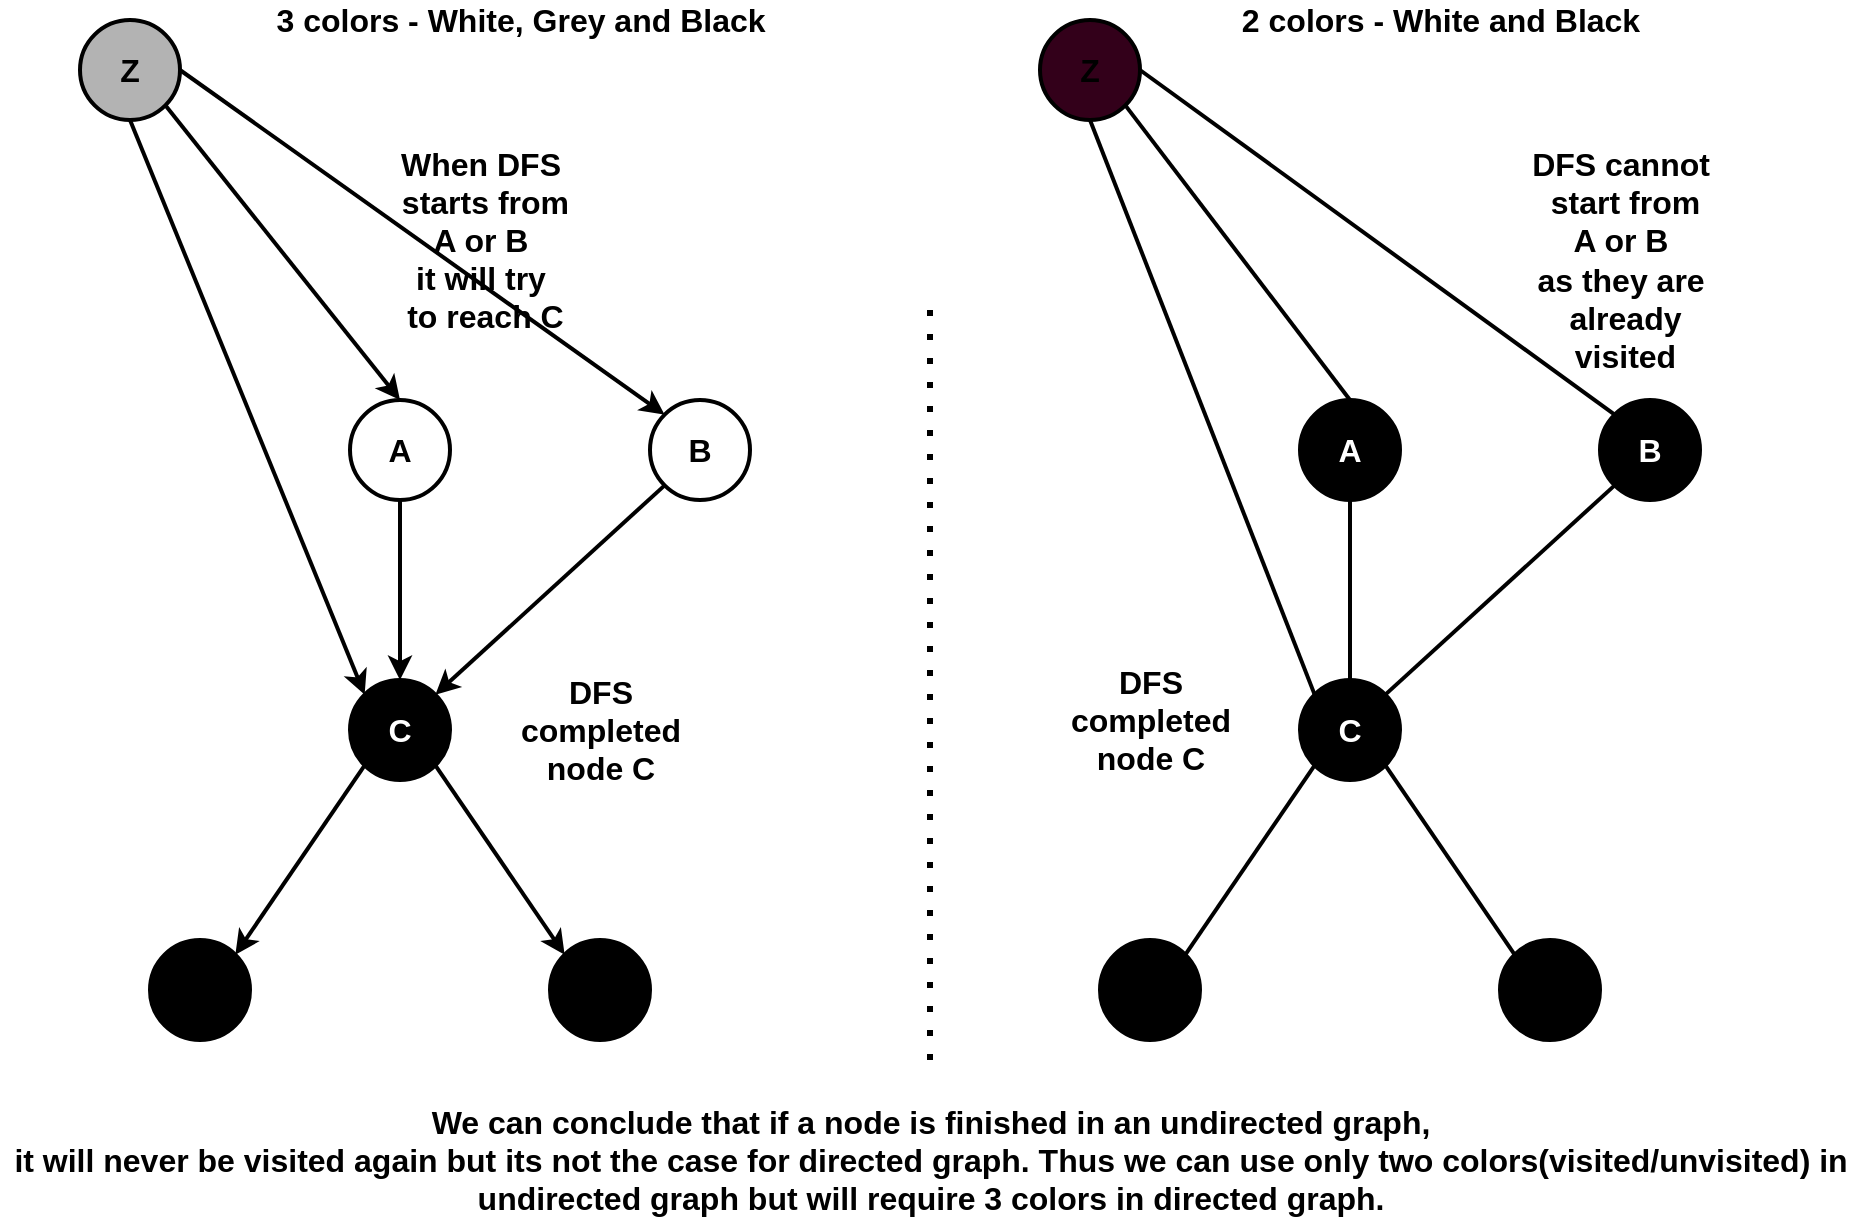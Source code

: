 <mxfile version="14.6.13" type="device"><diagram id="aVCp5ooOfKDUrGmrvbIB" name="Page-1"><mxGraphModel dx="1102" dy="1000" grid="1" gridSize="10" guides="1" tooltips="1" connect="1" arrows="1" fold="1" page="1" pageScale="1" pageWidth="1169" pageHeight="827" math="0" shadow="0"><root><mxCell id="0"/><mxCell id="1" parent="0"/><mxCell id="Tgt1_6ztfNjUDIZTHUl0-1" value="&lt;b&gt;&lt;font style=&quot;font-size: 16px&quot; color=&quot;#ffffff&quot;&gt;C&lt;/font&gt;&lt;/b&gt;" style="ellipse;whiteSpace=wrap;html=1;aspect=fixed;strokeWidth=2;fillColor=#000000;" parent="1" vertex="1"><mxGeometry x="315" y="400" width="50" height="50" as="geometry"/></mxCell><mxCell id="Tgt1_6ztfNjUDIZTHUl0-2" value="" style="ellipse;whiteSpace=wrap;html=1;aspect=fixed;strokeWidth=2;fillColor=#000000;" parent="1" vertex="1"><mxGeometry x="215" y="530" width="50" height="50" as="geometry"/></mxCell><mxCell id="Tgt1_6ztfNjUDIZTHUl0-3" value="" style="ellipse;whiteSpace=wrap;html=1;aspect=fixed;strokeWidth=2;fillColor=#000000;" parent="1" vertex="1"><mxGeometry x="415" y="530" width="50" height="50" as="geometry"/></mxCell><mxCell id="Tgt1_6ztfNjUDIZTHUl0-4" value="&lt;font style=&quot;font-size: 16px&quot;&gt;&lt;b&gt;A&lt;/b&gt;&lt;/font&gt;" style="ellipse;whiteSpace=wrap;html=1;aspect=fixed;strokeWidth=2;" parent="1" vertex="1"><mxGeometry x="315" y="260" width="50" height="50" as="geometry"/></mxCell><mxCell id="Tgt1_6ztfNjUDIZTHUl0-5" value="&lt;b&gt;&lt;font style=&quot;font-size: 16px&quot;&gt;B&lt;/font&gt;&lt;/b&gt;" style="ellipse;whiteSpace=wrap;html=1;aspect=fixed;strokeWidth=2;" parent="1" vertex="1"><mxGeometry x="465" y="260" width="50" height="50" as="geometry"/></mxCell><mxCell id="Tgt1_6ztfNjUDIZTHUl0-6" value="" style="endArrow=classic;html=1;exitX=0;exitY=1;exitDx=0;exitDy=0;entryX=1;entryY=0;entryDx=0;entryDy=0;strokeWidth=2;" parent="1" source="Tgt1_6ztfNjUDIZTHUl0-1" target="Tgt1_6ztfNjUDIZTHUl0-2" edge="1"><mxGeometry width="50" height="50" relative="1" as="geometry"><mxPoint x="545" y="700" as="sourcePoint"/><mxPoint x="595" y="650" as="targetPoint"/></mxGeometry></mxCell><mxCell id="Tgt1_6ztfNjUDIZTHUl0-7" value="" style="endArrow=classic;html=1;exitX=1;exitY=1;exitDx=0;exitDy=0;entryX=0;entryY=0;entryDx=0;entryDy=0;strokeWidth=2;" parent="1" source="Tgt1_6ztfNjUDIZTHUl0-1" target="Tgt1_6ztfNjUDIZTHUl0-3" edge="1"><mxGeometry width="50" height="50" relative="1" as="geometry"><mxPoint x="332.322" y="452.678" as="sourcePoint"/><mxPoint x="257.678" y="547.322" as="targetPoint"/></mxGeometry></mxCell><mxCell id="Tgt1_6ztfNjUDIZTHUl0-8" value="" style="endArrow=classic;html=1;exitX=0.5;exitY=1;exitDx=0;exitDy=0;entryX=0.5;entryY=0;entryDx=0;entryDy=0;strokeWidth=2;" parent="1" source="Tgt1_6ztfNjUDIZTHUl0-4" target="Tgt1_6ztfNjUDIZTHUl0-1" edge="1"><mxGeometry width="50" height="50" relative="1" as="geometry"><mxPoint x="367.678" y="452.678" as="sourcePoint"/><mxPoint x="432.322" y="547.322" as="targetPoint"/></mxGeometry></mxCell><mxCell id="Tgt1_6ztfNjUDIZTHUl0-9" value="" style="endArrow=classic;html=1;exitX=0;exitY=1;exitDx=0;exitDy=0;entryX=1;entryY=0;entryDx=0;entryDy=0;strokeWidth=2;" parent="1" source="Tgt1_6ztfNjUDIZTHUl0-5" target="Tgt1_6ztfNjUDIZTHUl0-1" edge="1"><mxGeometry width="50" height="50" relative="1" as="geometry"><mxPoint x="350" y="320" as="sourcePoint"/><mxPoint x="350" y="410" as="targetPoint"/></mxGeometry></mxCell><mxCell id="Tgt1_6ztfNjUDIZTHUl0-10" value="&lt;font style=&quot;font-size: 16px&quot;&gt;&lt;b&gt;DFS &lt;br&gt;completed &lt;br&gt;node C&lt;br&gt;&lt;/b&gt;&lt;/font&gt;" style="text;html=1;align=center;verticalAlign=middle;resizable=0;points=[];autosize=1;strokeColor=none;" parent="1" vertex="1"><mxGeometry x="390" y="400" width="100" height="50" as="geometry"/></mxCell><mxCell id="Tgt1_6ztfNjUDIZTHUl0-11" value="&lt;span style=&quot;font-size: 16px&quot;&gt;&lt;b&gt;When DFS&lt;br&gt;&amp;nbsp;starts from &lt;br&gt;A or B &lt;br&gt;it will try&lt;br&gt;&amp;nbsp;to reach C&lt;/b&gt;&lt;/span&gt;" style="text;html=1;align=center;verticalAlign=middle;resizable=0;points=[];autosize=1;strokeColor=none;" parent="1" vertex="1"><mxGeometry x="330" y="140" width="100" height="80" as="geometry"/></mxCell><mxCell id="Tgt1_6ztfNjUDIZTHUl0-12" value="" style="endArrow=none;dashed=1;html=1;dashPattern=1 3;strokeWidth=3;" parent="1" edge="1"><mxGeometry width="50" height="50" relative="1" as="geometry"><mxPoint x="605" y="590" as="sourcePoint"/><mxPoint x="605" y="210" as="targetPoint"/></mxGeometry></mxCell><mxCell id="Tgt1_6ztfNjUDIZTHUl0-13" value="&lt;b&gt;&lt;font style=&quot;font-size: 16px&quot; color=&quot;#ffffff&quot;&gt;C&lt;/font&gt;&lt;/b&gt;" style="ellipse;whiteSpace=wrap;html=1;aspect=fixed;strokeWidth=2;fillColor=#000000;" parent="1" vertex="1"><mxGeometry x="790" y="400" width="50" height="50" as="geometry"/></mxCell><mxCell id="Tgt1_6ztfNjUDIZTHUl0-14" value="" style="ellipse;whiteSpace=wrap;html=1;aspect=fixed;strokeWidth=2;fillColor=#000000;" parent="1" vertex="1"><mxGeometry x="690" y="530" width="50" height="50" as="geometry"/></mxCell><mxCell id="Tgt1_6ztfNjUDIZTHUl0-15" value="" style="ellipse;whiteSpace=wrap;html=1;aspect=fixed;strokeWidth=2;fillColor=#000000;" parent="1" vertex="1"><mxGeometry x="890" y="530" width="50" height="50" as="geometry"/></mxCell><mxCell id="Tgt1_6ztfNjUDIZTHUl0-16" value="&lt;font style=&quot;font-size: 16px&quot; color=&quot;#ffffff&quot;&gt;&lt;b&gt;A&lt;/b&gt;&lt;/font&gt;" style="ellipse;whiteSpace=wrap;html=1;aspect=fixed;strokeWidth=2;fillColor=#000000;" parent="1" vertex="1"><mxGeometry x="790" y="260" width="50" height="50" as="geometry"/></mxCell><mxCell id="Tgt1_6ztfNjUDIZTHUl0-17" value="&lt;b&gt;&lt;font style=&quot;font-size: 16px&quot; color=&quot;#ffffff&quot;&gt;B&lt;/font&gt;&lt;/b&gt;" style="ellipse;whiteSpace=wrap;html=1;aspect=fixed;strokeWidth=2;fillColor=#000000;" parent="1" vertex="1"><mxGeometry x="940" y="260" width="50" height="50" as="geometry"/></mxCell><mxCell id="Tgt1_6ztfNjUDIZTHUl0-18" value="" style="endArrow=none;html=1;exitX=0;exitY=1;exitDx=0;exitDy=0;entryX=1;entryY=0;entryDx=0;entryDy=0;strokeWidth=2;endFill=0;" parent="1" source="Tgt1_6ztfNjUDIZTHUl0-13" target="Tgt1_6ztfNjUDIZTHUl0-14" edge="1"><mxGeometry width="50" height="50" relative="1" as="geometry"><mxPoint x="1020" y="700" as="sourcePoint"/><mxPoint x="1070" y="650" as="targetPoint"/></mxGeometry></mxCell><mxCell id="Tgt1_6ztfNjUDIZTHUl0-19" value="" style="endArrow=none;html=1;exitX=1;exitY=1;exitDx=0;exitDy=0;entryX=0;entryY=0;entryDx=0;entryDy=0;strokeWidth=2;endFill=0;" parent="1" source="Tgt1_6ztfNjUDIZTHUl0-13" target="Tgt1_6ztfNjUDIZTHUl0-15" edge="1"><mxGeometry width="50" height="50" relative="1" as="geometry"><mxPoint x="807.322" y="452.678" as="sourcePoint"/><mxPoint x="732.678" y="547.322" as="targetPoint"/></mxGeometry></mxCell><mxCell id="Tgt1_6ztfNjUDIZTHUl0-20" value="" style="endArrow=none;html=1;exitX=0.5;exitY=1;exitDx=0;exitDy=0;entryX=0.5;entryY=0;entryDx=0;entryDy=0;strokeWidth=2;endFill=0;" parent="1" source="Tgt1_6ztfNjUDIZTHUl0-16" target="Tgt1_6ztfNjUDIZTHUl0-13" edge="1"><mxGeometry width="50" height="50" relative="1" as="geometry"><mxPoint x="842.678" y="452.678" as="sourcePoint"/><mxPoint x="907.322" y="547.322" as="targetPoint"/></mxGeometry></mxCell><mxCell id="Tgt1_6ztfNjUDIZTHUl0-21" value="" style="endArrow=none;html=1;exitX=0;exitY=1;exitDx=0;exitDy=0;entryX=1;entryY=0;entryDx=0;entryDy=0;strokeWidth=2;endFill=0;" parent="1" source="Tgt1_6ztfNjUDIZTHUl0-17" target="Tgt1_6ztfNjUDIZTHUl0-13" edge="1"><mxGeometry width="50" height="50" relative="1" as="geometry"><mxPoint x="825" y="320" as="sourcePoint"/><mxPoint x="825" y="410" as="targetPoint"/></mxGeometry></mxCell><mxCell id="Tgt1_6ztfNjUDIZTHUl0-22" value="&lt;font style=&quot;font-size: 16px&quot;&gt;&lt;b&gt;DFS &lt;br&gt;completed &lt;br&gt;node C&lt;br&gt;&lt;/b&gt;&lt;/font&gt;" style="text;html=1;align=center;verticalAlign=middle;resizable=0;points=[];autosize=1;strokeColor=none;" parent="1" vertex="1"><mxGeometry x="665" y="395" width="100" height="50" as="geometry"/></mxCell><mxCell id="Tgt1_6ztfNjUDIZTHUl0-23" value="&lt;span style=&quot;font-size: 16px&quot;&gt;&lt;b&gt;DFS cannot&lt;br&gt;&amp;nbsp;start from &lt;br&gt;A or B &lt;br&gt;as they are&lt;br&gt;&amp;nbsp;already&lt;br&gt;&amp;nbsp;visited&lt;br&gt;&lt;/b&gt;&lt;/span&gt;" style="text;html=1;align=center;verticalAlign=middle;resizable=0;points=[];autosize=1;strokeColor=none;" parent="1" vertex="1"><mxGeometry x="900" y="140" width="100" height="100" as="geometry"/></mxCell><mxCell id="Tgt1_6ztfNjUDIZTHUl0-24" value="&lt;font style=&quot;font-size: 16px&quot;&gt;&lt;b&gt;We can conclude that if a node is finished in an undirected graph, &lt;br&gt;it will never be visited again but its not the case for directed graph. Thus we can use only two colors(visited/unvisited) in &lt;br&gt;undirected graph&amp;nbsp;but will require 3 colors in directed graph.&lt;/b&gt;&lt;/font&gt;" style="text;html=1;align=center;verticalAlign=middle;resizable=0;points=[];autosize=1;strokeColor=none;" parent="1" vertex="1"><mxGeometry x="140" y="615" width="930" height="50" as="geometry"/></mxCell><mxCell id="Tgt1_6ztfNjUDIZTHUl0-25" value="&lt;b&gt;&lt;font style=&quot;font-size: 16px&quot;&gt;Z&lt;/font&gt;&lt;/b&gt;" style="ellipse;whiteSpace=wrap;html=1;aspect=fixed;strokeWidth=2;fillColor=#B3B3B3;" parent="1" vertex="1"><mxGeometry x="180" y="70" width="50" height="50" as="geometry"/></mxCell><mxCell id="Tgt1_6ztfNjUDIZTHUl0-26" value="" style="endArrow=classic;html=1;exitX=0.5;exitY=1;exitDx=0;exitDy=0;entryX=0;entryY=0;entryDx=0;entryDy=0;strokeWidth=2;" parent="1" source="Tgt1_6ztfNjUDIZTHUl0-25" target="Tgt1_6ztfNjUDIZTHUl0-1" edge="1"><mxGeometry width="50" height="50" relative="1" as="geometry"><mxPoint x="350" y="320" as="sourcePoint"/><mxPoint x="350" y="410" as="targetPoint"/></mxGeometry></mxCell><mxCell id="Tgt1_6ztfNjUDIZTHUl0-27" value="" style="endArrow=classic;html=1;exitX=1;exitY=1;exitDx=0;exitDy=0;entryX=0.5;entryY=0;entryDx=0;entryDy=0;strokeWidth=2;" parent="1" source="Tgt1_6ztfNjUDIZTHUl0-25" target="Tgt1_6ztfNjUDIZTHUl0-4" edge="1"><mxGeometry width="50" height="50" relative="1" as="geometry"><mxPoint x="350" y="320" as="sourcePoint"/><mxPoint x="350" y="410" as="targetPoint"/></mxGeometry></mxCell><mxCell id="Tgt1_6ztfNjUDIZTHUl0-28" value="" style="endArrow=classic;html=1;exitX=1;exitY=0.5;exitDx=0;exitDy=0;entryX=0;entryY=0;entryDx=0;entryDy=0;strokeWidth=2;" parent="1" source="Tgt1_6ztfNjUDIZTHUl0-25" target="Tgt1_6ztfNjUDIZTHUl0-5" edge="1"><mxGeometry width="50" height="50" relative="1" as="geometry"><mxPoint x="232.678" y="122.678" as="sourcePoint"/><mxPoint x="350" y="270" as="targetPoint"/></mxGeometry></mxCell><mxCell id="Tgt1_6ztfNjUDIZTHUl0-29" value="&lt;b&gt;&lt;font style=&quot;font-size: 16px&quot;&gt;Z&lt;/font&gt;&lt;/b&gt;" style="ellipse;whiteSpace=wrap;html=1;aspect=fixed;strokeWidth=2;fillColor=#33001A;" parent="1" vertex="1"><mxGeometry x="660" y="70" width="50" height="50" as="geometry"/></mxCell><mxCell id="Tgt1_6ztfNjUDIZTHUl0-30" value="" style="endArrow=none;html=1;exitX=0.5;exitY=1;exitDx=0;exitDy=0;entryX=0;entryY=0;entryDx=0;entryDy=0;strokeWidth=2;endFill=0;" parent="1" source="Tgt1_6ztfNjUDIZTHUl0-29" target="Tgt1_6ztfNjUDIZTHUl0-13" edge="1"><mxGeometry width="50" height="50" relative="1" as="geometry"><mxPoint x="665" y="120" as="sourcePoint"/><mxPoint x="782.322" y="407.322" as="targetPoint"/></mxGeometry></mxCell><mxCell id="Tgt1_6ztfNjUDIZTHUl0-31" value="" style="endArrow=none;html=1;exitX=1;exitY=1;exitDx=0;exitDy=0;entryX=0.5;entryY=0;entryDx=0;entryDy=0;strokeWidth=2;endFill=0;" parent="1" source="Tgt1_6ztfNjUDIZTHUl0-29" target="Tgt1_6ztfNjUDIZTHUl0-16" edge="1"><mxGeometry width="50" height="50" relative="1" as="geometry"><mxPoint x="756.338" y="112.678" as="sourcePoint"/><mxPoint x="873.66" y="260" as="targetPoint"/></mxGeometry></mxCell><mxCell id="Tgt1_6ztfNjUDIZTHUl0-32" value="" style="endArrow=none;html=1;exitX=1;exitY=0.5;exitDx=0;exitDy=0;entryX=0;entryY=0;entryDx=0;entryDy=0;strokeWidth=2;endFill=0;" parent="1" source="Tgt1_6ztfNjUDIZTHUl0-29" target="Tgt1_6ztfNjUDIZTHUl0-17" edge="1"><mxGeometry width="50" height="50" relative="1" as="geometry"><mxPoint x="712.678" y="122.678" as="sourcePoint"/><mxPoint x="825" y="270" as="targetPoint"/></mxGeometry></mxCell><mxCell id="Tgt1_6ztfNjUDIZTHUl0-33" value="&lt;span style=&quot;font-size: 16px&quot;&gt;&lt;b&gt;3 colors - White, Grey and Black&lt;/b&gt;&lt;/span&gt;" style="text;html=1;align=center;verticalAlign=middle;resizable=0;points=[];autosize=1;strokeColor=none;" parent="1" vertex="1"><mxGeometry x="270" y="60" width="260" height="20" as="geometry"/></mxCell><mxCell id="Tgt1_6ztfNjUDIZTHUl0-34" value="&lt;b style=&quot;font-size: 16px&quot;&gt;2 colors - White and Black&lt;/b&gt;" style="text;html=1;align=center;verticalAlign=middle;resizable=0;points=[];autosize=1;strokeColor=none;" parent="1" vertex="1"><mxGeometry x="755" y="60" width="210" height="20" as="geometry"/></mxCell></root></mxGraphModel></diagram></mxfile>